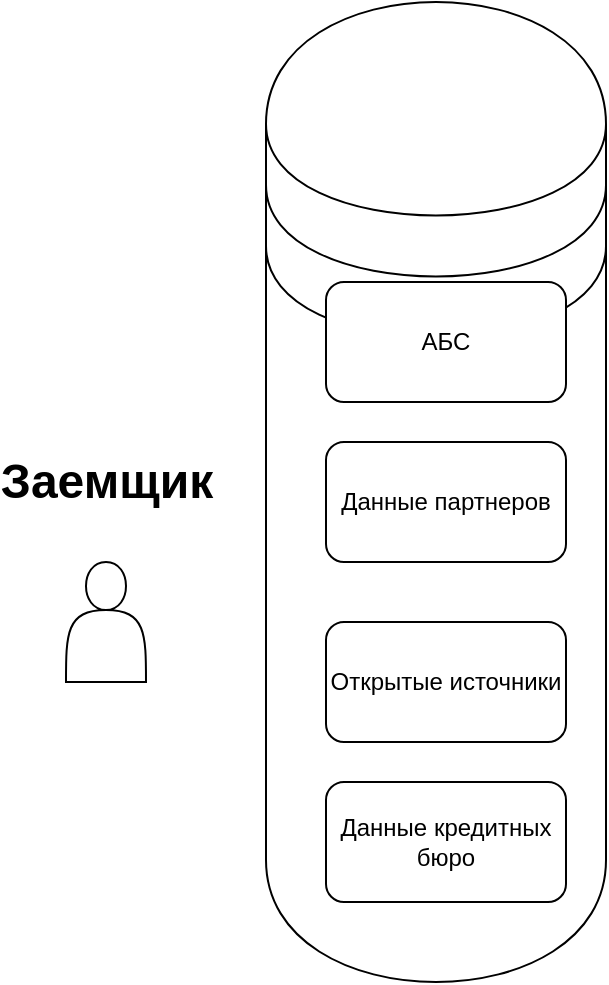 <mxfile version="21.0.2" type="github">
  <diagram name="Страница 1" id="DrNtkFW8OOAyjXwriSfT">
    <mxGraphModel dx="2068" dy="1101" grid="1" gridSize="10" guides="1" tooltips="1" connect="1" arrows="1" fold="1" page="1" pageScale="1" pageWidth="827" pageHeight="1169" math="0" shadow="0">
      <root>
        <mxCell id="0" />
        <mxCell id="1" parent="0" />
        <mxCell id="E3ZtQgOo_2V0chC50kuB-8" value="" style="shape=datastore;whiteSpace=wrap;html=1;" vertex="1" parent="1">
          <mxGeometry x="170" y="70" width="170" height="490" as="geometry" />
        </mxCell>
        <mxCell id="E3ZtQgOo_2V0chC50kuB-1" value="" style="shape=actor;whiteSpace=wrap;html=1;" vertex="1" parent="1">
          <mxGeometry x="70" y="350" width="40" height="60" as="geometry" />
        </mxCell>
        <mxCell id="E3ZtQgOo_2V0chC50kuB-2" value="АБС" style="rounded=1;whiteSpace=wrap;html=1;" vertex="1" parent="1">
          <mxGeometry x="200" y="210" width="120" height="60" as="geometry" />
        </mxCell>
        <mxCell id="E3ZtQgOo_2V0chC50kuB-3" value="Заемщик" style="text;strokeColor=none;fillColor=none;html=1;fontSize=24;fontStyle=1;verticalAlign=middle;align=center;" vertex="1" parent="1">
          <mxGeometry x="40" y="290" width="100" height="40" as="geometry" />
        </mxCell>
        <mxCell id="E3ZtQgOo_2V0chC50kuB-4" value="Данные партнеров" style="rounded=1;whiteSpace=wrap;html=1;" vertex="1" parent="1">
          <mxGeometry x="200" y="290" width="120" height="60" as="geometry" />
        </mxCell>
        <mxCell id="E3ZtQgOo_2V0chC50kuB-5" value="Открытые источники" style="rounded=1;whiteSpace=wrap;html=1;" vertex="1" parent="1">
          <mxGeometry x="200" y="380" width="120" height="60" as="geometry" />
        </mxCell>
        <mxCell id="E3ZtQgOo_2V0chC50kuB-6" value="Данные кредитных бюро" style="rounded=1;whiteSpace=wrap;html=1;" vertex="1" parent="1">
          <mxGeometry x="200" y="460" width="120" height="60" as="geometry" />
        </mxCell>
      </root>
    </mxGraphModel>
  </diagram>
</mxfile>
